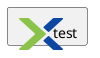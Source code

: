 @startuml

sprite test <svg width="32" height="32" viewBox="0 0 32 32">
    <path fill="#8bc34a" d="M11.375,40H2.75c-0.31,0-0.587-0.19-0.699-0.479c-0.112-0.289-0.035-0.616,0.193-0.825l15.514-14.164 C17.913,24.39,18,24.192,18,23.98c0-0.213-0.086-0.409-0.243-0.553L2.245,9.305C2.016,9.096,1.938,8.769,2.051,8.479 C2.162,8.19,2.44,8,2.75,8h8.625c0.186,0,0.365,0.069,0.503,0.193l16.875,15.25C28.91,23.586,29,23.788,29,24 s-0.09,0.414-0.247,0.557l-16.875,15.25C11.74,39.931,11.561,40,11.375,40z"></path>
    <path fill="#0d47a1" d="M45.949 8.479C45.838 8.19 45.56 8 45.25 8h-8.625c-.186 0-.365.069-.503.194l-9.439 8.53c-.338.306-.338.837 0 1.143l4.334 3.917c.294.266.742.265 1.035-.002L45.755 9.305C45.984 9.096 46.062 8.769 45.949 8.479zM45.756 38.696L32.072 26.202c-.293-.267-.741-.269-1.035-.003l-4.354 3.934c-.338.306-.338.837 0 1.143l9.433 8.525C36.258 39.929 36.442 40 36.632 40h8.618c.31 0 .587-.19.699-.479C46.062 39.232 45.984 38.905 45.756 38.696z"></path>
</svg>



card "<$test> test"

@enduml
<svg width="0" height="0" class="hidden">
  <symbol xmlns="http://www.w3.org/2000/svg" viewBox="0 0 48 48" id="icons8-nutanix">
    <path fill="#8bc34a" d="M11.375,40H2.75c-0.31,0-0.587-0.19-0.699-0.479c-0.112-0.289-0.035-0.616,0.193-0.825l15.514-14.164 C17.913,24.39,18,24.192,18,23.98c0-0.213-0.086-0.409-0.243-0.553L2.245,9.305C2.016,9.096,1.938,8.769,2.051,8.479 C2.162,8.19,2.44,8,2.75,8h8.625c0.186,0,0.365,0.069,0.503,0.193l16.875,15.25C28.91,23.586,29,23.788,29,24 s-0.09,0.414-0.247,0.557l-16.875,15.25C11.74,39.931,11.561,40,11.375,40z"></path>
    <path fill="#0d47a1" d="M45.949 8.479C45.838 8.19 45.56 8 45.25 8h-8.625c-.186 0-.365.069-.503.194l-9.439 8.53c-.338.306-.338.837 0 1.143l4.334 3.917c.294.266.742.265 1.035-.002L45.755 9.305C45.984 9.096 46.062 8.769 45.949 8.479zM45.756 38.696L32.072 26.202c-.293-.267-.741-.269-1.035-.003l-4.354 3.934c-.338.306-.338.837 0 1.143l9.433 8.525C36.258 39.929 36.442 40 36.632 40h8.618c.31 0 .587-.19.699-.479C46.062 39.232 45.984 38.905 45.756 38.696z"></path>
  </symbol>
</svg>